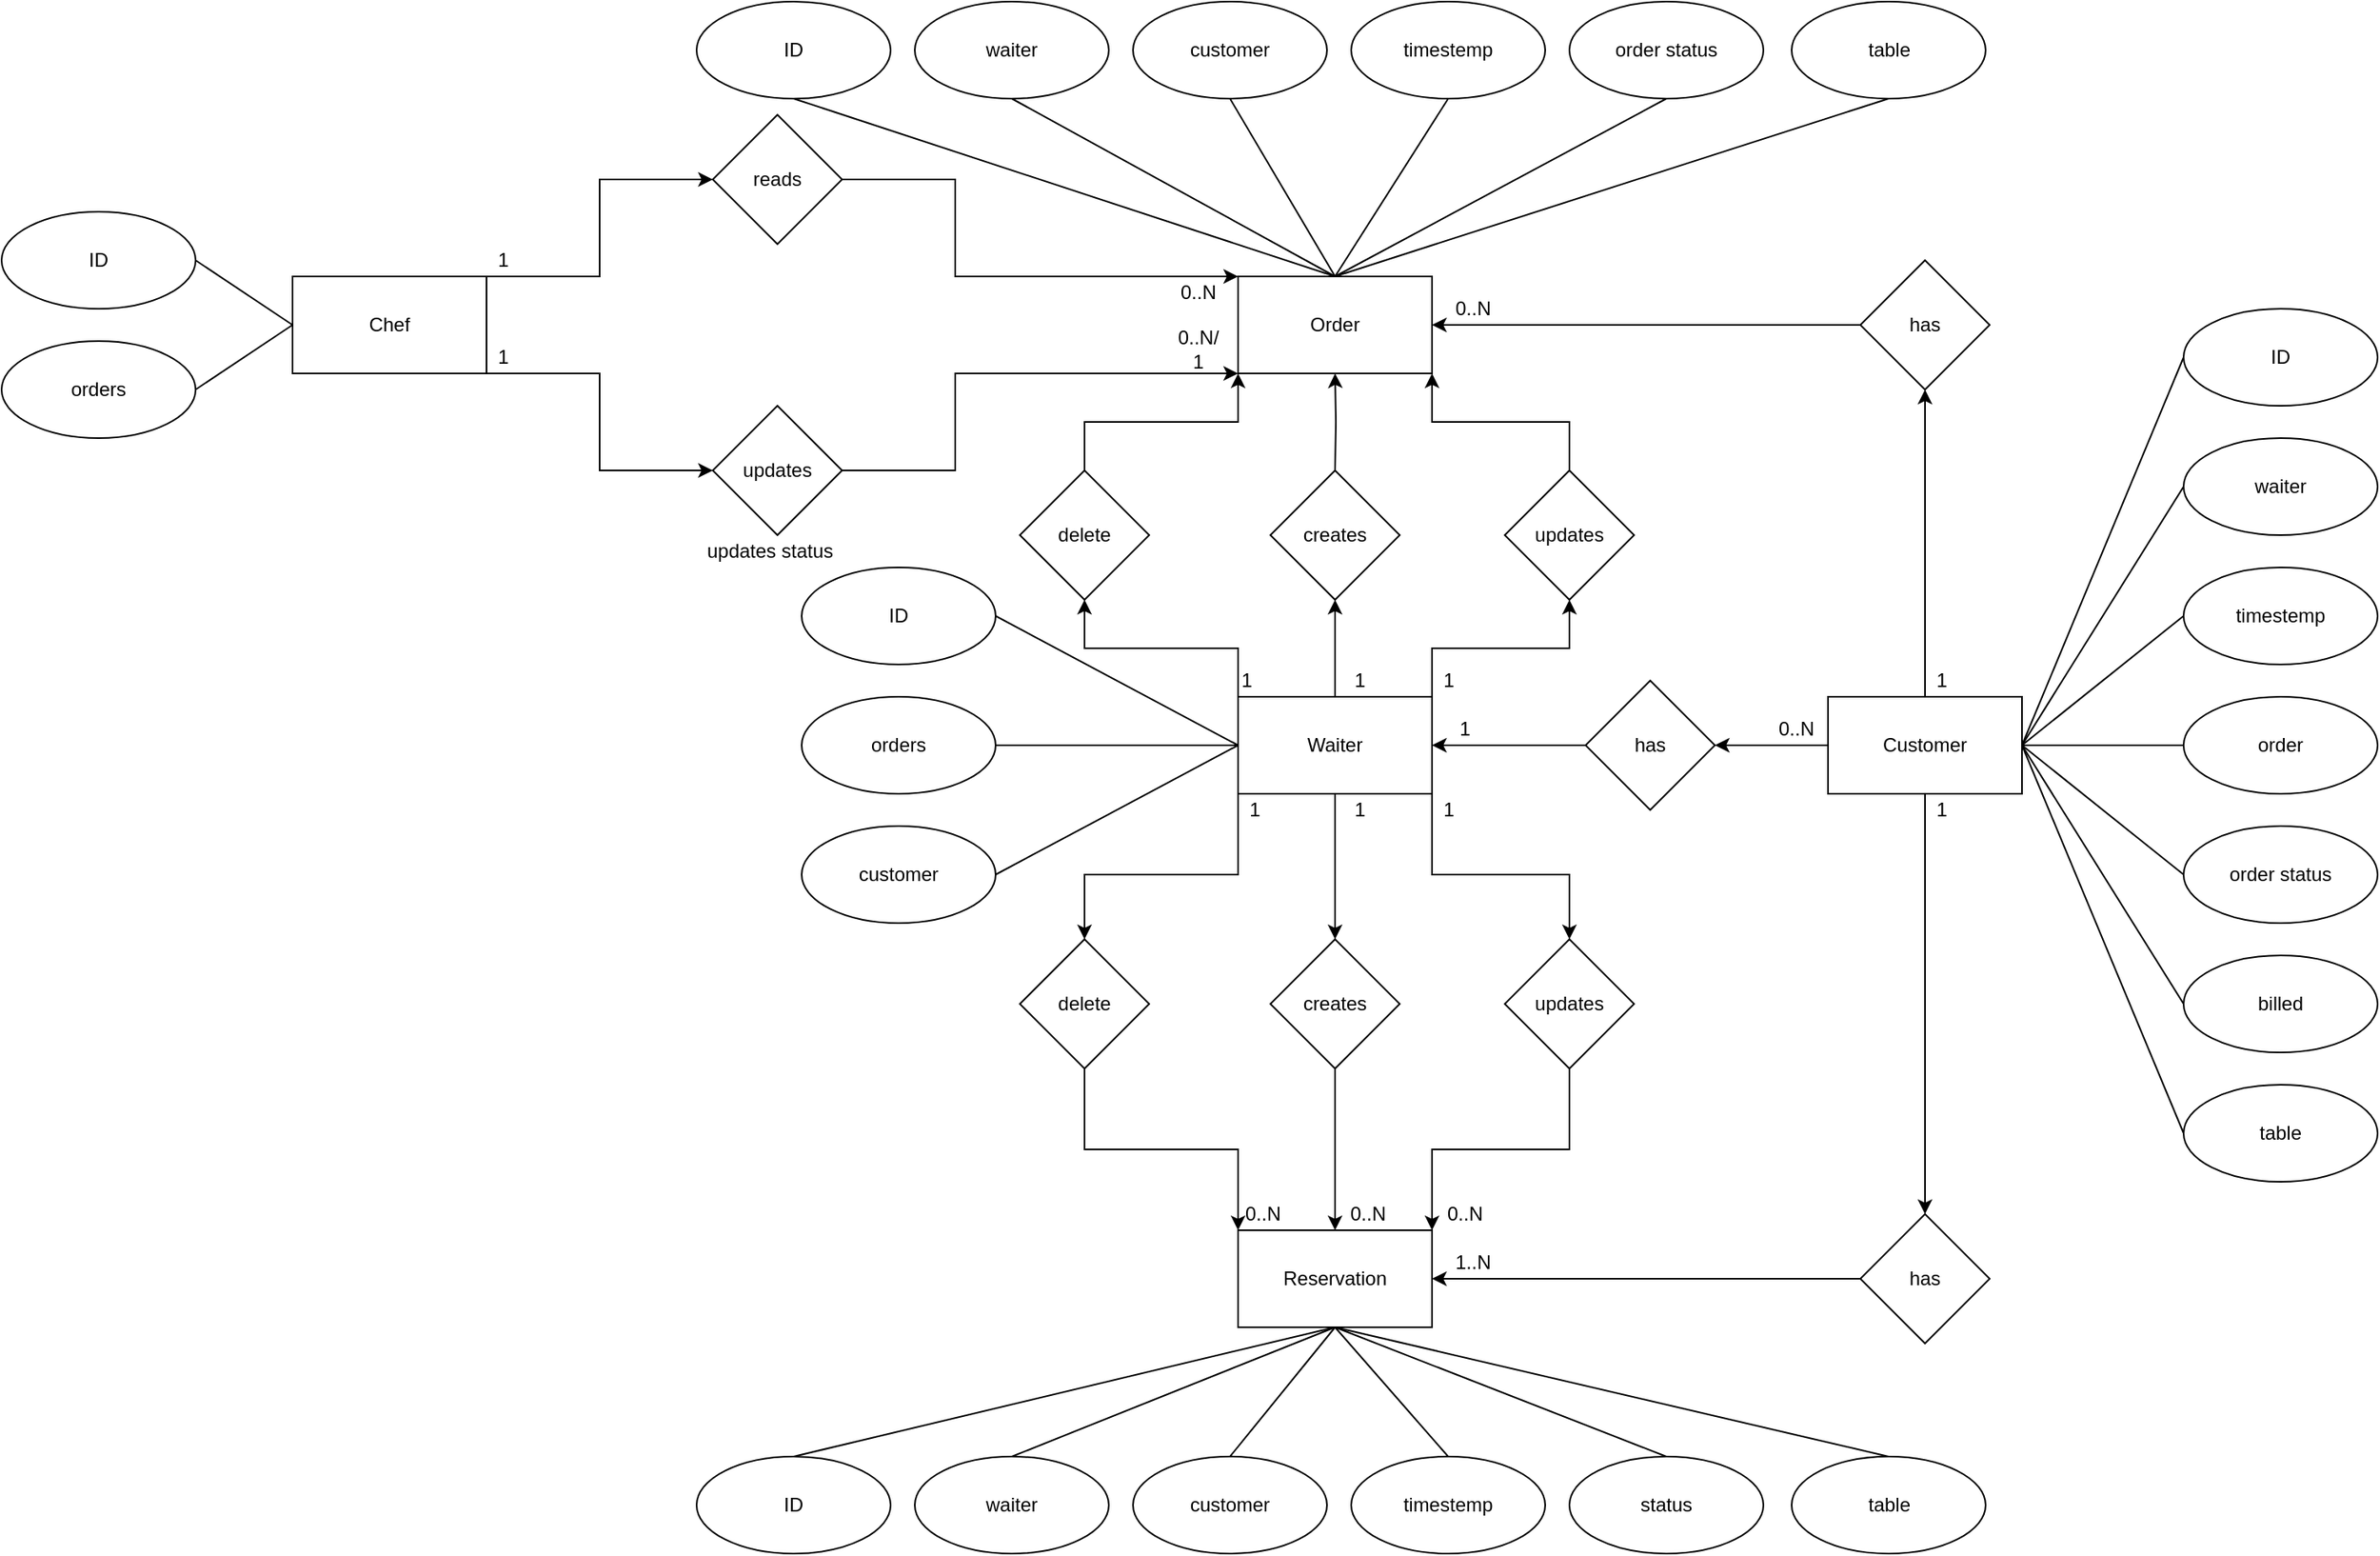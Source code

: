 <mxfile version="19.0.2" type="device"><diagram id="aYu3fjfGf8i7AcQ-88a6" name="Seite-1"><mxGraphModel dx="2202" dy="539" grid="1" gridSize="10" guides="1" tooltips="1" connect="1" arrows="1" fold="1" page="1" pageScale="1" pageWidth="1420" pageHeight="2300" math="0" shadow="0"><root><mxCell id="0"/><mxCell id="1" parent="0"/><mxCell id="UK89lMECK4TDQQyGiH43-1" value="" style="edgeStyle=orthogonalEdgeStyle;rounded=0;orthogonalLoop=1;jettySize=auto;html=1;" edge="1" parent="1" source="UK89lMECK4TDQQyGiH43-4" target="UK89lMECK4TDQQyGiH43-42"><mxGeometry relative="1" as="geometry"><mxPoint x="720" y="1160" as="targetPoint"/></mxGeometry></mxCell><mxCell id="UK89lMECK4TDQQyGiH43-2" value="" style="edgeStyle=orthogonalEdgeStyle;rounded=0;orthogonalLoop=1;jettySize=auto;html=1;" edge="1" parent="1" source="UK89lMECK4TDQQyGiH43-4" target="UK89lMECK4TDQQyGiH43-30"><mxGeometry relative="1" as="geometry"/></mxCell><mxCell id="UK89lMECK4TDQQyGiH43-3" value="" style="edgeStyle=orthogonalEdgeStyle;rounded=0;orthogonalLoop=1;jettySize=auto;html=1;" edge="1" parent="1" source="UK89lMECK4TDQQyGiH43-4" target="UK89lMECK4TDQQyGiH43-71"><mxGeometry relative="1" as="geometry"/></mxCell><mxCell id="UK89lMECK4TDQQyGiH43-4" value="Customer" style="rounded=0;whiteSpace=wrap;html=1;" vertex="1" parent="1"><mxGeometry x="660" y="1190" width="120" height="60" as="geometry"/></mxCell><mxCell id="UK89lMECK4TDQQyGiH43-5" value="" style="edgeStyle=orthogonalEdgeStyle;rounded=0;orthogonalLoop=1;jettySize=auto;html=1;" edge="1" parent="1" source="UK89lMECK4TDQQyGiH43-11"><mxGeometry relative="1" as="geometry"><mxPoint x="355" y="1130.0" as="targetPoint"/></mxGeometry></mxCell><mxCell id="UK89lMECK4TDQQyGiH43-6" style="edgeStyle=orthogonalEdgeStyle;rounded=0;orthogonalLoop=1;jettySize=auto;html=1;entryX=0.5;entryY=0;entryDx=0;entryDy=0;exitX=0;exitY=1;exitDx=0;exitDy=0;" edge="1" parent="1" source="UK89lMECK4TDQQyGiH43-11" target="UK89lMECK4TDQQyGiH43-34"><mxGeometry relative="1" as="geometry"><mxPoint x="290" y="1250" as="sourcePoint"/><Array as="points"><mxPoint x="295" y="1300"/><mxPoint x="200" y="1300"/></Array></mxGeometry></mxCell><mxCell id="UK89lMECK4TDQQyGiH43-7" style="edgeStyle=orthogonalEdgeStyle;rounded=0;orthogonalLoop=1;jettySize=auto;html=1;entryX=0.5;entryY=0;entryDx=0;entryDy=0;" edge="1" parent="1" source="UK89lMECK4TDQQyGiH43-11" target="UK89lMECK4TDQQyGiH43-25"><mxGeometry relative="1" as="geometry"/></mxCell><mxCell id="UK89lMECK4TDQQyGiH43-8" style="edgeStyle=orthogonalEdgeStyle;rounded=0;orthogonalLoop=1;jettySize=auto;html=1;entryX=0.5;entryY=0;entryDx=0;entryDy=0;exitX=1;exitY=1;exitDx=0;exitDy=0;" edge="1" parent="1" source="UK89lMECK4TDQQyGiH43-11" target="UK89lMECK4TDQQyGiH43-37"><mxGeometry relative="1" as="geometry"><Array as="points"><mxPoint x="415" y="1300"/><mxPoint x="500" y="1300"/></Array></mxGeometry></mxCell><mxCell id="UK89lMECK4TDQQyGiH43-9" style="edgeStyle=orthogonalEdgeStyle;rounded=0;orthogonalLoop=1;jettySize=auto;html=1;exitX=1;exitY=0;exitDx=0;exitDy=0;entryX=0.5;entryY=1;entryDx=0;entryDy=0;" edge="1" parent="1" source="UK89lMECK4TDQQyGiH43-11" target="UK89lMECK4TDQQyGiH43-47"><mxGeometry relative="1" as="geometry"/></mxCell><mxCell id="UK89lMECK4TDQQyGiH43-10" style="edgeStyle=orthogonalEdgeStyle;rounded=0;orthogonalLoop=1;jettySize=auto;html=1;exitX=0;exitY=0;exitDx=0;exitDy=0;entryX=0.5;entryY=1;entryDx=0;entryDy=0;" edge="1" parent="1" source="UK89lMECK4TDQQyGiH43-11" target="UK89lMECK4TDQQyGiH43-45"><mxGeometry relative="1" as="geometry"/></mxCell><mxCell id="UK89lMECK4TDQQyGiH43-11" value="Waiter" style="rounded=0;whiteSpace=wrap;html=1;" vertex="1" parent="1"><mxGeometry x="295" y="1190" width="120" height="60" as="geometry"/></mxCell><mxCell id="UK89lMECK4TDQQyGiH43-12" value="" style="edgeStyle=orthogonalEdgeStyle;rounded=0;orthogonalLoop=1;jettySize=auto;html=1;entryX=0;entryY=0.5;entryDx=0;entryDy=0;exitX=1;exitY=0;exitDx=0;exitDy=0;" edge="1" parent="1" source="UK89lMECK4TDQQyGiH43-14" target="UK89lMECK4TDQQyGiH43-18"><mxGeometry relative="1" as="geometry"><Array as="points"><mxPoint x="-100" y="930"/><mxPoint x="-100" y="870"/></Array></mxGeometry></mxCell><mxCell id="UK89lMECK4TDQQyGiH43-13" style="edgeStyle=orthogonalEdgeStyle;rounded=0;orthogonalLoop=1;jettySize=auto;html=1;exitX=1;exitY=1;exitDx=0;exitDy=0;entryX=0;entryY=0.5;entryDx=0;entryDy=0;" edge="1" parent="1" source="UK89lMECK4TDQQyGiH43-14" target="UK89lMECK4TDQQyGiH43-77"><mxGeometry relative="1" as="geometry"><Array as="points"><mxPoint x="-100" y="990"/><mxPoint x="-100" y="1050"/></Array></mxGeometry></mxCell><mxCell id="UK89lMECK4TDQQyGiH43-14" value="Chef" style="rounded=0;whiteSpace=wrap;html=1;" vertex="1" parent="1"><mxGeometry x="-290" y="930" width="120" height="60" as="geometry"/></mxCell><mxCell id="UK89lMECK4TDQQyGiH43-15" value="Order" style="rounded=0;whiteSpace=wrap;html=1;" vertex="1" parent="1"><mxGeometry x="295" y="930" width="120" height="60" as="geometry"/></mxCell><mxCell id="UK89lMECK4TDQQyGiH43-16" value="" style="edgeStyle=orthogonalEdgeStyle;rounded=0;orthogonalLoop=1;jettySize=auto;html=1;" edge="1" parent="1" target="UK89lMECK4TDQQyGiH43-15"><mxGeometry relative="1" as="geometry"><mxPoint x="355" y="1050.0" as="sourcePoint"/></mxGeometry></mxCell><mxCell id="UK89lMECK4TDQQyGiH43-17" value="" style="edgeStyle=orthogonalEdgeStyle;rounded=0;orthogonalLoop=1;jettySize=auto;html=1;entryX=0;entryY=0;entryDx=0;entryDy=0;exitX=1;exitY=0.5;exitDx=0;exitDy=0;" edge="1" parent="1" source="UK89lMECK4TDQQyGiH43-18" target="UK89lMECK4TDQQyGiH43-15"><mxGeometry relative="1" as="geometry"><mxPoint x="240" y="960" as="targetPoint"/><Array as="points"><mxPoint x="120" y="870"/><mxPoint x="120" y="930"/></Array></mxGeometry></mxCell><mxCell id="UK89lMECK4TDQQyGiH43-18" value="reads" style="rhombus;whiteSpace=wrap;html=1;rounded=0;" vertex="1" parent="1"><mxGeometry x="-30" y="830" width="80" height="80" as="geometry"/></mxCell><mxCell id="UK89lMECK4TDQQyGiH43-19" value="1" style="text;html=1;align=center;verticalAlign=middle;resizable=0;points=[];autosize=1;strokeColor=none;fillColor=none;" vertex="1" parent="1"><mxGeometry x="720" y="1170" width="20" height="20" as="geometry"/></mxCell><mxCell id="UK89lMECK4TDQQyGiH43-20" value="0..N" style="text;html=1;align=center;verticalAlign=middle;resizable=0;points=[];autosize=1;strokeColor=none;fillColor=none;" vertex="1" parent="1"><mxGeometry x="420" y="940" width="40" height="20" as="geometry"/></mxCell><mxCell id="UK89lMECK4TDQQyGiH43-21" value="1" style="text;html=1;align=center;verticalAlign=middle;resizable=0;points=[];autosize=1;strokeColor=none;fillColor=none;" vertex="1" parent="1"><mxGeometry x="360" y="1170" width="20" height="20" as="geometry"/></mxCell><mxCell id="UK89lMECK4TDQQyGiH43-22" value="0..N" style="text;html=1;align=center;verticalAlign=middle;resizable=0;points=[];autosize=1;strokeColor=none;fillColor=none;" vertex="1" parent="1"><mxGeometry x="250" y="930" width="40" height="20" as="geometry"/></mxCell><mxCell id="UK89lMECK4TDQQyGiH43-23" value="1" style="text;html=1;align=center;verticalAlign=middle;resizable=0;points=[];autosize=1;strokeColor=none;fillColor=none;" vertex="1" parent="1"><mxGeometry x="-170" y="910" width="20" height="20" as="geometry"/></mxCell><mxCell id="UK89lMECK4TDQQyGiH43-24" style="edgeStyle=orthogonalEdgeStyle;rounded=0;orthogonalLoop=1;jettySize=auto;html=1;entryX=0.5;entryY=0;entryDx=0;entryDy=0;" edge="1" parent="1" source="UK89lMECK4TDQQyGiH43-25" target="UK89lMECK4TDQQyGiH43-26"><mxGeometry relative="1" as="geometry"/></mxCell><mxCell id="UK89lMECK4TDQQyGiH43-25" value="creates" style="rhombus;whiteSpace=wrap;html=1;rounded=0;" vertex="1" parent="1"><mxGeometry x="315" y="1340" width="80" height="80" as="geometry"/></mxCell><mxCell id="UK89lMECK4TDQQyGiH43-26" value="Reservation" style="whiteSpace=wrap;html=1;rounded=0;" vertex="1" parent="1"><mxGeometry x="295" y="1520" width="120" height="60" as="geometry"/></mxCell><mxCell id="UK89lMECK4TDQQyGiH43-27" value="0..N" style="text;html=1;align=center;verticalAlign=middle;resizable=0;points=[];autosize=1;strokeColor=none;fillColor=none;" vertex="1" parent="1"><mxGeometry x="355" y="1500" width="40" height="20" as="geometry"/></mxCell><mxCell id="UK89lMECK4TDQQyGiH43-28" value="1" style="text;html=1;align=center;verticalAlign=middle;resizable=0;points=[];autosize=1;strokeColor=none;fillColor=none;" vertex="1" parent="1"><mxGeometry x="415" y="1250" width="20" height="20" as="geometry"/></mxCell><mxCell id="UK89lMECK4TDQQyGiH43-29" style="edgeStyle=orthogonalEdgeStyle;rounded=0;orthogonalLoop=1;jettySize=auto;html=1;entryX=1;entryY=0.5;entryDx=0;entryDy=0;" edge="1" parent="1" source="UK89lMECK4TDQQyGiH43-30" target="UK89lMECK4TDQQyGiH43-26"><mxGeometry relative="1" as="geometry"><Array as="points"><mxPoint x="720" y="1550"/></Array></mxGeometry></mxCell><mxCell id="UK89lMECK4TDQQyGiH43-30" value="has" style="rhombus;whiteSpace=wrap;html=1;rounded=0;" vertex="1" parent="1"><mxGeometry x="680" y="1510" width="80" height="80" as="geometry"/></mxCell><mxCell id="UK89lMECK4TDQQyGiH43-31" value="1..N" style="text;html=1;align=center;verticalAlign=middle;resizable=0;points=[];autosize=1;strokeColor=none;fillColor=none;" vertex="1" parent="1"><mxGeometry x="420" y="1530" width="40" height="20" as="geometry"/></mxCell><mxCell id="UK89lMECK4TDQQyGiH43-32" value="1" style="text;html=1;align=center;verticalAlign=middle;resizable=0;points=[];autosize=1;strokeColor=none;fillColor=none;" vertex="1" parent="1"><mxGeometry x="720" y="1250" width="20" height="20" as="geometry"/></mxCell><mxCell id="UK89lMECK4TDQQyGiH43-33" style="edgeStyle=orthogonalEdgeStyle;rounded=0;orthogonalLoop=1;jettySize=auto;html=1;entryX=0;entryY=0;entryDx=0;entryDy=0;" edge="1" parent="1" source="UK89lMECK4TDQQyGiH43-34" target="UK89lMECK4TDQQyGiH43-26"><mxGeometry relative="1" as="geometry"><mxPoint x="200" y="1480" as="targetPoint"/><Array as="points"><mxPoint x="200" y="1470"/><mxPoint x="295" y="1470"/></Array></mxGeometry></mxCell><mxCell id="UK89lMECK4TDQQyGiH43-34" value="delete" style="rhombus;whiteSpace=wrap;html=1;rounded=0;" vertex="1" parent="1"><mxGeometry x="160" y="1340" width="80" height="80" as="geometry"/></mxCell><mxCell id="UK89lMECK4TDQQyGiH43-35" value="1" style="text;html=1;align=center;verticalAlign=middle;resizable=0;points=[];autosize=1;strokeColor=none;fillColor=none;" vertex="1" parent="1"><mxGeometry x="360" y="1250" width="20" height="20" as="geometry"/></mxCell><mxCell id="UK89lMECK4TDQQyGiH43-36" value="0..N" style="text;html=1;align=center;verticalAlign=middle;resizable=0;points=[];autosize=1;strokeColor=none;fillColor=none;" vertex="1" parent="1"><mxGeometry x="290" y="1500" width="40" height="20" as="geometry"/></mxCell><mxCell id="UK89lMECK4TDQQyGiH43-37" value="updates" style="rhombus;whiteSpace=wrap;html=1;rounded=0;" vertex="1" parent="1"><mxGeometry x="460" y="1340" width="80" height="80" as="geometry"/></mxCell><mxCell id="UK89lMECK4TDQQyGiH43-38" style="edgeStyle=orthogonalEdgeStyle;rounded=0;orthogonalLoop=1;jettySize=auto;html=1;exitX=0.5;exitY=1;exitDx=0;exitDy=0;entryX=1;entryY=0;entryDx=0;entryDy=0;" edge="1" parent="1" source="UK89lMECK4TDQQyGiH43-37" target="UK89lMECK4TDQQyGiH43-26"><mxGeometry relative="1" as="geometry"/></mxCell><mxCell id="UK89lMECK4TDQQyGiH43-39" value="1" style="text;html=1;align=center;verticalAlign=middle;resizable=0;points=[];autosize=1;strokeColor=none;fillColor=none;" vertex="1" parent="1"><mxGeometry x="295" y="1250" width="20" height="20" as="geometry"/></mxCell><mxCell id="UK89lMECK4TDQQyGiH43-40" value="0..N" style="text;html=1;align=center;verticalAlign=middle;resizable=0;points=[];autosize=1;strokeColor=none;fillColor=none;" vertex="1" parent="1"><mxGeometry x="415" y="1500" width="40" height="20" as="geometry"/></mxCell><mxCell id="UK89lMECK4TDQQyGiH43-41" style="edgeStyle=orthogonalEdgeStyle;rounded=0;orthogonalLoop=1;jettySize=auto;html=1;entryX=1;entryY=0.5;entryDx=0;entryDy=0;" edge="1" parent="1" source="UK89lMECK4TDQQyGiH43-42" target="UK89lMECK4TDQQyGiH43-15"><mxGeometry relative="1" as="geometry"/></mxCell><mxCell id="UK89lMECK4TDQQyGiH43-42" value="has" style="rhombus;whiteSpace=wrap;html=1;rounded=0;" vertex="1" parent="1"><mxGeometry x="680" y="920" width="80" height="80" as="geometry"/></mxCell><mxCell id="UK89lMECK4TDQQyGiH43-43" value="creates" style="rhombus;whiteSpace=wrap;html=1;rounded=0;" vertex="1" parent="1"><mxGeometry x="315" y="1050" width="80" height="80" as="geometry"/></mxCell><mxCell id="UK89lMECK4TDQQyGiH43-44" style="edgeStyle=orthogonalEdgeStyle;rounded=0;orthogonalLoop=1;jettySize=auto;html=1;entryX=0;entryY=1;entryDx=0;entryDy=0;exitX=0.5;exitY=0;exitDx=0;exitDy=0;" edge="1" parent="1" source="UK89lMECK4TDQQyGiH43-45" target="UK89lMECK4TDQQyGiH43-15"><mxGeometry relative="1" as="geometry"/></mxCell><mxCell id="UK89lMECK4TDQQyGiH43-45" value="delete" style="rhombus;whiteSpace=wrap;html=1;rounded=0;" vertex="1" parent="1"><mxGeometry x="160" y="1050" width="80" height="80" as="geometry"/></mxCell><mxCell id="UK89lMECK4TDQQyGiH43-46" style="edgeStyle=orthogonalEdgeStyle;rounded=0;orthogonalLoop=1;jettySize=auto;html=1;entryX=1;entryY=1;entryDx=0;entryDy=0;exitX=0.5;exitY=0;exitDx=0;exitDy=0;" edge="1" parent="1" source="UK89lMECK4TDQQyGiH43-47" target="UK89lMECK4TDQQyGiH43-15"><mxGeometry relative="1" as="geometry"/></mxCell><mxCell id="UK89lMECK4TDQQyGiH43-47" value="updates" style="rhombus;whiteSpace=wrap;html=1;rounded=0;" vertex="1" parent="1"><mxGeometry x="460" y="1050" width="80" height="80" as="geometry"/></mxCell><mxCell id="UK89lMECK4TDQQyGiH43-48" value="1" style="text;html=1;align=center;verticalAlign=middle;resizable=0;points=[];autosize=1;strokeColor=none;fillColor=none;" vertex="1" parent="1"><mxGeometry x="290" y="1170" width="20" height="20" as="geometry"/></mxCell><mxCell id="UK89lMECK4TDQQyGiH43-49" value="1" style="text;html=1;align=center;verticalAlign=middle;resizable=0;points=[];autosize=1;strokeColor=none;fillColor=none;" vertex="1" parent="1"><mxGeometry x="415" y="1170" width="20" height="20" as="geometry"/></mxCell><mxCell id="UK89lMECK4TDQQyGiH43-50" value="waiter" style="ellipse;whiteSpace=wrap;html=1;rounded=0;" vertex="1" parent="1"><mxGeometry x="95" y="760" width="120" height="60" as="geometry"/></mxCell><mxCell id="UK89lMECK4TDQQyGiH43-51" value="customer" style="ellipse;whiteSpace=wrap;html=1;rounded=0;" vertex="1" parent="1"><mxGeometry x="230" y="760" width="120" height="60" as="geometry"/></mxCell><mxCell id="UK89lMECK4TDQQyGiH43-52" value="ID" style="ellipse;whiteSpace=wrap;html=1;rounded=0;" vertex="1" parent="1"><mxGeometry x="-40" y="760" width="120" height="60" as="geometry"/></mxCell><mxCell id="UK89lMECK4TDQQyGiH43-53" value="timestemp" style="ellipse;whiteSpace=wrap;html=1;rounded=0;" vertex="1" parent="1"><mxGeometry x="365" y="760" width="120" height="60" as="geometry"/></mxCell><mxCell id="UK89lMECK4TDQQyGiH43-54" value="order status" style="ellipse;whiteSpace=wrap;html=1;rounded=0;" vertex="1" parent="1"><mxGeometry x="500" y="760" width="120" height="60" as="geometry"/></mxCell><mxCell id="UK89lMECK4TDQQyGiH43-55" value="" style="endArrow=none;html=1;rounded=0;entryX=0.5;entryY=1;entryDx=0;entryDy=0;" edge="1" parent="1" target="UK89lMECK4TDQQyGiH43-53"><mxGeometry width="50" height="50" relative="1" as="geometry"><mxPoint x="355" y="930" as="sourcePoint"/><mxPoint x="405" y="880" as="targetPoint"/></mxGeometry></mxCell><mxCell id="UK89lMECK4TDQQyGiH43-56" value="" style="endArrow=none;html=1;rounded=0;entryX=0.5;entryY=1;entryDx=0;entryDy=0;" edge="1" parent="1" target="UK89lMECK4TDQQyGiH43-50"><mxGeometry width="50" height="50" relative="1" as="geometry"><mxPoint x="355" y="930" as="sourcePoint"/><mxPoint x="240" y="850" as="targetPoint"/></mxGeometry></mxCell><mxCell id="UK89lMECK4TDQQyGiH43-57" value="" style="endArrow=none;html=1;rounded=0;entryX=0.5;entryY=1;entryDx=0;entryDy=0;" edge="1" parent="1" target="UK89lMECK4TDQQyGiH43-52"><mxGeometry width="50" height="50" relative="1" as="geometry"><mxPoint x="355" y="930" as="sourcePoint"/><mxPoint x="405" y="880" as="targetPoint"/></mxGeometry></mxCell><mxCell id="UK89lMECK4TDQQyGiH43-58" value="" style="endArrow=none;html=1;rounded=0;entryX=0.5;entryY=1;entryDx=0;entryDy=0;" edge="1" parent="1" target="UK89lMECK4TDQQyGiH43-54"><mxGeometry width="50" height="50" relative="1" as="geometry"><mxPoint x="355" y="930" as="sourcePoint"/><mxPoint x="405" y="880" as="targetPoint"/></mxGeometry></mxCell><mxCell id="UK89lMECK4TDQQyGiH43-59" value="" style="endArrow=none;html=1;rounded=0;entryX=0.5;entryY=1;entryDx=0;entryDy=0;" edge="1" parent="1" target="UK89lMECK4TDQQyGiH43-51"><mxGeometry width="50" height="50" relative="1" as="geometry"><mxPoint x="355" y="930" as="sourcePoint"/><mxPoint x="405" y="880" as="targetPoint"/></mxGeometry></mxCell><mxCell id="UK89lMECK4TDQQyGiH43-60" value="waiter" style="ellipse;whiteSpace=wrap;html=1;rounded=0;" vertex="1" parent="1"><mxGeometry x="95" y="1660" width="120" height="60" as="geometry"/></mxCell><mxCell id="UK89lMECK4TDQQyGiH43-61" value="customer" style="ellipse;whiteSpace=wrap;html=1;rounded=0;" vertex="1" parent="1"><mxGeometry x="230" y="1660" width="120" height="60" as="geometry"/></mxCell><mxCell id="UK89lMECK4TDQQyGiH43-62" value="ID" style="ellipse;whiteSpace=wrap;html=1;rounded=0;" vertex="1" parent="1"><mxGeometry x="-40" y="1660" width="120" height="60" as="geometry"/></mxCell><mxCell id="UK89lMECK4TDQQyGiH43-63" value="timestemp" style="ellipse;whiteSpace=wrap;html=1;rounded=0;" vertex="1" parent="1"><mxGeometry x="365" y="1660" width="120" height="60" as="geometry"/></mxCell><mxCell id="UK89lMECK4TDQQyGiH43-64" value="status" style="ellipse;whiteSpace=wrap;html=1;rounded=0;" vertex="1" parent="1"><mxGeometry x="500" y="1660" width="120" height="60" as="geometry"/></mxCell><mxCell id="UK89lMECK4TDQQyGiH43-65" value="" style="endArrow=none;html=1;rounded=0;entryX=0.5;entryY=1;entryDx=0;entryDy=0;exitX=0.5;exitY=0;exitDx=0;exitDy=0;" edge="1" parent="1" source="UK89lMECK4TDQQyGiH43-101" target="UK89lMECK4TDQQyGiH43-26"><mxGeometry width="50" height="50" relative="1" as="geometry"><mxPoint x="625" y="1660" as="sourcePoint"/><mxPoint x="675" y="1610" as="targetPoint"/></mxGeometry></mxCell><mxCell id="UK89lMECK4TDQQyGiH43-66" value="" style="endArrow=none;html=1;rounded=0;entryX=0.5;entryY=1;entryDx=0;entryDy=0;exitX=0.5;exitY=0;exitDx=0;exitDy=0;" edge="1" parent="1" source="UK89lMECK4TDQQyGiH43-64" target="UK89lMECK4TDQQyGiH43-26"><mxGeometry width="50" height="50" relative="1" as="geometry"><mxPoint x="490" y="1660" as="sourcePoint"/><mxPoint x="540" y="1610" as="targetPoint"/></mxGeometry></mxCell><mxCell id="UK89lMECK4TDQQyGiH43-67" value="" style="endArrow=none;html=1;rounded=0;entryX=0.5;entryY=1;entryDx=0;entryDy=0;exitX=0.5;exitY=0;exitDx=0;exitDy=0;" edge="1" parent="1" source="UK89lMECK4TDQQyGiH43-62" target="UK89lMECK4TDQQyGiH43-26"><mxGeometry width="50" height="50" relative="1" as="geometry"><mxPoint x="80" y="1660" as="sourcePoint"/><mxPoint x="130" y="1610" as="targetPoint"/></mxGeometry></mxCell><mxCell id="UK89lMECK4TDQQyGiH43-68" value="" style="endArrow=none;html=1;rounded=0;entryX=0.5;entryY=1;entryDx=0;entryDy=0;exitX=0.5;exitY=0;exitDx=0;exitDy=0;" edge="1" parent="1" source="UK89lMECK4TDQQyGiH43-60" target="UK89lMECK4TDQQyGiH43-26"><mxGeometry width="50" height="50" relative="1" as="geometry"><mxPoint x="220" y="1660" as="sourcePoint"/><mxPoint x="360" y="1580" as="targetPoint"/></mxGeometry></mxCell><mxCell id="UK89lMECK4TDQQyGiH43-69" value="" style="endArrow=none;html=1;rounded=0;entryX=0.5;entryY=1;entryDx=0;entryDy=0;exitX=0.5;exitY=0;exitDx=0;exitDy=0;" edge="1" parent="1" source="UK89lMECK4TDQQyGiH43-63" target="UK89lMECK4TDQQyGiH43-26"><mxGeometry width="50" height="50" relative="1" as="geometry"><mxPoint x="355" y="1660" as="sourcePoint"/><mxPoint x="405" y="1610" as="targetPoint"/></mxGeometry></mxCell><mxCell id="UK89lMECK4TDQQyGiH43-70" value="" style="edgeStyle=orthogonalEdgeStyle;rounded=0;orthogonalLoop=1;jettySize=auto;html=1;entryX=1;entryY=0.5;entryDx=0;entryDy=0;" edge="1" parent="1" source="UK89lMECK4TDQQyGiH43-71" target="UK89lMECK4TDQQyGiH43-11"><mxGeometry relative="1" as="geometry"/></mxCell><mxCell id="UK89lMECK4TDQQyGiH43-71" value="has" style="rhombus;whiteSpace=wrap;html=1;rounded=0;" vertex="1" parent="1"><mxGeometry x="510" y="1180" width="80" height="80" as="geometry"/></mxCell><mxCell id="UK89lMECK4TDQQyGiH43-72" value="1" style="text;html=1;align=center;verticalAlign=middle;resizable=0;points=[];autosize=1;strokeColor=none;fillColor=none;" vertex="1" parent="1"><mxGeometry x="425" y="1200" width="20" height="20" as="geometry"/></mxCell><mxCell id="UK89lMECK4TDQQyGiH43-73" value="0..N" style="text;html=1;align=center;verticalAlign=middle;resizable=0;points=[];autosize=1;strokeColor=none;fillColor=none;" vertex="1" parent="1"><mxGeometry x="620" y="1200" width="40" height="20" as="geometry"/></mxCell><mxCell id="UK89lMECK4TDQQyGiH43-74" value="ID" style="ellipse;whiteSpace=wrap;html=1;rounded=0;" vertex="1" parent="1"><mxGeometry x="880" y="950" width="120" height="60" as="geometry"/></mxCell><mxCell id="UK89lMECK4TDQQyGiH43-75" value="waiter" style="ellipse;whiteSpace=wrap;html=1;rounded=0;" vertex="1" parent="1"><mxGeometry x="880" y="1030" width="120" height="60" as="geometry"/></mxCell><mxCell id="UK89lMECK4TDQQyGiH43-76" style="edgeStyle=orthogonalEdgeStyle;rounded=0;orthogonalLoop=1;jettySize=auto;html=1;entryX=0;entryY=1;entryDx=0;entryDy=0;exitX=1;exitY=0.5;exitDx=0;exitDy=0;" edge="1" parent="1" source="UK89lMECK4TDQQyGiH43-77" target="UK89lMECK4TDQQyGiH43-15"><mxGeometry relative="1" as="geometry"><mxPoint x="150" y="975" as="targetPoint"/><Array as="points"><mxPoint x="120" y="1050"/><mxPoint x="120" y="990"/></Array></mxGeometry></mxCell><mxCell id="UK89lMECK4TDQQyGiH43-77" value="updates" style="rhombus;whiteSpace=wrap;html=1;rounded=0;" vertex="1" parent="1"><mxGeometry x="-30" y="1010" width="80" height="80" as="geometry"/></mxCell><mxCell id="UK89lMECK4TDQQyGiH43-78" value="1" style="text;html=1;align=center;verticalAlign=middle;resizable=0;points=[];autosize=1;strokeColor=none;fillColor=none;" vertex="1" parent="1"><mxGeometry x="-170" y="970" width="20" height="20" as="geometry"/></mxCell><mxCell id="UK89lMECK4TDQQyGiH43-79" value="0..N/&lt;br&gt;1" style="text;html=1;align=center;verticalAlign=middle;resizable=0;points=[];autosize=1;strokeColor=none;fillColor=none;" vertex="1" parent="1"><mxGeometry x="250" y="960" width="40" height="30" as="geometry"/></mxCell><mxCell id="UK89lMECK4TDQQyGiH43-80" value="updates status" style="text;html=1;align=center;verticalAlign=middle;resizable=0;points=[];autosize=1;strokeColor=none;fillColor=none;" vertex="1" parent="1"><mxGeometry x="-40" y="1090" width="90" height="20" as="geometry"/></mxCell><mxCell id="UK89lMECK4TDQQyGiH43-81" value="timestemp" style="ellipse;whiteSpace=wrap;html=1;rounded=0;" vertex="1" parent="1"><mxGeometry x="880" y="1110" width="120" height="60" as="geometry"/></mxCell><mxCell id="UK89lMECK4TDQQyGiH43-82" value="billed" style="ellipse;whiteSpace=wrap;html=1;rounded=0;" vertex="1" parent="1"><mxGeometry x="880" y="1350" width="120" height="60" as="geometry"/></mxCell><mxCell id="UK89lMECK4TDQQyGiH43-83" value="order" style="ellipse;whiteSpace=wrap;html=1;rounded=0;" vertex="1" parent="1"><mxGeometry x="880" y="1190" width="120" height="60" as="geometry"/></mxCell><mxCell id="UK89lMECK4TDQQyGiH43-84" value="order status" style="ellipse;whiteSpace=wrap;html=1;rounded=0;" vertex="1" parent="1"><mxGeometry x="880" y="1270" width="120" height="60" as="geometry"/></mxCell><mxCell id="UK89lMECK4TDQQyGiH43-85" value="" style="endArrow=none;html=1;rounded=0;entryX=0;entryY=0.5;entryDx=0;entryDy=0;" edge="1" parent="1" target="UK89lMECK4TDQQyGiH43-84"><mxGeometry width="50" height="50" relative="1" as="geometry"><mxPoint x="780" y="1220.0" as="sourcePoint"/><mxPoint x="830" y="1170" as="targetPoint"/></mxGeometry></mxCell><mxCell id="UK89lMECK4TDQQyGiH43-86" value="" style="endArrow=none;html=1;rounded=0;entryX=0;entryY=0.5;entryDx=0;entryDy=0;" edge="1" parent="1" target="UK89lMECK4TDQQyGiH43-74"><mxGeometry width="50" height="50" relative="1" as="geometry"><mxPoint x="780" y="1220.0" as="sourcePoint"/><mxPoint x="830" y="1170" as="targetPoint"/></mxGeometry></mxCell><mxCell id="UK89lMECK4TDQQyGiH43-87" value="" style="endArrow=none;html=1;rounded=0;entryX=0;entryY=0.5;entryDx=0;entryDy=0;" edge="1" parent="1" target="UK89lMECK4TDQQyGiH43-75"><mxGeometry width="50" height="50" relative="1" as="geometry"><mxPoint x="780" y="1220.0" as="sourcePoint"/><mxPoint x="830" y="1170" as="targetPoint"/></mxGeometry></mxCell><mxCell id="UK89lMECK4TDQQyGiH43-88" value="" style="endArrow=none;html=1;rounded=0;entryX=0;entryY=0.5;entryDx=0;entryDy=0;" edge="1" parent="1" target="UK89lMECK4TDQQyGiH43-81"><mxGeometry width="50" height="50" relative="1" as="geometry"><mxPoint x="780" y="1220.0" as="sourcePoint"/><mxPoint x="830" y="1170" as="targetPoint"/></mxGeometry></mxCell><mxCell id="UK89lMECK4TDQQyGiH43-89" value="" style="endArrow=none;html=1;rounded=0;entryX=0;entryY=0.5;entryDx=0;entryDy=0;" edge="1" parent="1" target="UK89lMECK4TDQQyGiH43-83"><mxGeometry width="50" height="50" relative="1" as="geometry"><mxPoint x="780" y="1220.0" as="sourcePoint"/><mxPoint x="830" y="1170" as="targetPoint"/></mxGeometry></mxCell><mxCell id="UK89lMECK4TDQQyGiH43-90" value="" style="endArrow=none;html=1;rounded=0;entryX=0;entryY=0.5;entryDx=0;entryDy=0;" edge="1" parent="1" target="UK89lMECK4TDQQyGiH43-82"><mxGeometry width="50" height="50" relative="1" as="geometry"><mxPoint x="780" y="1220.0" as="sourcePoint"/><mxPoint x="830" y="1170" as="targetPoint"/></mxGeometry></mxCell><mxCell id="UK89lMECK4TDQQyGiH43-91" value="ID" style="ellipse;whiteSpace=wrap;html=1;rounded=0;" vertex="1" parent="1"><mxGeometry x="-470" y="890" width="120" height="60" as="geometry"/></mxCell><mxCell id="UK89lMECK4TDQQyGiH43-92" value="" style="endArrow=none;html=1;rounded=0;entryX=1;entryY=0.5;entryDx=0;entryDy=0;" edge="1" parent="1" target="UK89lMECK4TDQQyGiH43-91"><mxGeometry width="50" height="50" relative="1" as="geometry"><mxPoint x="-290" y="960.0" as="sourcePoint"/><mxPoint x="-240" y="910" as="targetPoint"/></mxGeometry></mxCell><mxCell id="UK89lMECK4TDQQyGiH43-93" value="" style="endArrow=none;html=1;rounded=0;exitX=1;exitY=0.5;exitDx=0;exitDy=0;" edge="1" parent="1" source="UK89lMECK4TDQQyGiH43-94"><mxGeometry width="50" height="50" relative="1" as="geometry"><mxPoint x="-350" y="990" as="sourcePoint"/><mxPoint x="-290" y="960.0" as="targetPoint"/></mxGeometry></mxCell><mxCell id="UK89lMECK4TDQQyGiH43-94" value="orders" style="ellipse;whiteSpace=wrap;html=1;rounded=0;" vertex="1" parent="1"><mxGeometry x="-470" y="970" width="120" height="60" as="geometry"/></mxCell><mxCell id="UK89lMECK4TDQQyGiH43-95" value="ID" style="ellipse;whiteSpace=wrap;html=1;rounded=0;" vertex="1" parent="1"><mxGeometry x="25" y="1110" width="120" height="60" as="geometry"/></mxCell><mxCell id="UK89lMECK4TDQQyGiH43-96" value="" style="endArrow=none;html=1;rounded=0;entryX=1;entryY=0.5;entryDx=0;entryDy=0;exitX=0;exitY=0.5;exitDx=0;exitDy=0;" edge="1" parent="1" source="UK89lMECK4TDQQyGiH43-11" target="UK89lMECK4TDQQyGiH43-95"><mxGeometry width="50" height="50" relative="1" as="geometry"><mxPoint x="290" y="1220" as="sourcePoint"/><mxPoint x="240" y="1180" as="targetPoint"/></mxGeometry></mxCell><mxCell id="UK89lMECK4TDQQyGiH43-97" value="" style="endArrow=none;html=1;rounded=0;exitX=1;exitY=0.5;exitDx=0;exitDy=0;entryX=0;entryY=0.5;entryDx=0;entryDy=0;" edge="1" parent="1" source="UK89lMECK4TDQQyGiH43-98" target="UK89lMECK4TDQQyGiH43-11"><mxGeometry width="50" height="50" relative="1" as="geometry"><mxPoint x="130" y="1260" as="sourcePoint"/><mxPoint x="190" y="1230" as="targetPoint"/></mxGeometry></mxCell><mxCell id="UK89lMECK4TDQQyGiH43-98" value="orders" style="ellipse;whiteSpace=wrap;html=1;rounded=0;" vertex="1" parent="1"><mxGeometry x="25" y="1190" width="120" height="60" as="geometry"/></mxCell><mxCell id="UK89lMECK4TDQQyGiH43-99" value="customer" style="ellipse;whiteSpace=wrap;html=1;rounded=0;" vertex="1" parent="1"><mxGeometry x="25" y="1270" width="120" height="60" as="geometry"/></mxCell><mxCell id="UK89lMECK4TDQQyGiH43-100" value="" style="endArrow=none;html=1;rounded=0;entryX=0;entryY=0.5;entryDx=0;entryDy=0;exitX=1;exitY=0.5;exitDx=0;exitDy=0;" edge="1" parent="1" source="UK89lMECK4TDQQyGiH43-99" target="UK89lMECK4TDQQyGiH43-11"><mxGeometry width="50" height="50" relative="1" as="geometry"><mxPoint x="130" y="1350" as="sourcePoint"/><mxPoint x="180" y="1300" as="targetPoint"/></mxGeometry></mxCell><mxCell id="UK89lMECK4TDQQyGiH43-101" value="table" style="ellipse;whiteSpace=wrap;html=1;rounded=0;" vertex="1" parent="1"><mxGeometry x="637.5" y="1660" width="120" height="60" as="geometry"/></mxCell><mxCell id="UK89lMECK4TDQQyGiH43-102" value="" style="endArrow=none;html=1;rounded=0;entryX=0.5;entryY=0;entryDx=0;entryDy=0;" edge="1" parent="1" target="UK89lMECK4TDQQyGiH43-61"><mxGeometry width="50" height="50" relative="1" as="geometry"><mxPoint x="355" y="1580" as="sourcePoint"/><mxPoint x="325" y="1750" as="targetPoint"/></mxGeometry></mxCell><mxCell id="UK89lMECK4TDQQyGiH43-103" value="table" style="ellipse;whiteSpace=wrap;html=1;rounded=0;" vertex="1" parent="1"><mxGeometry x="880" y="1430" width="120" height="60" as="geometry"/></mxCell><mxCell id="UK89lMECK4TDQQyGiH43-104" value="" style="endArrow=none;html=1;rounded=0;exitX=0;exitY=0.5;exitDx=0;exitDy=0;entryX=1;entryY=0.5;entryDx=0;entryDy=0;" edge="1" parent="1" source="UK89lMECK4TDQQyGiH43-103" target="UK89lMECK4TDQQyGiH43-4"><mxGeometry width="50" height="50" relative="1" as="geometry"><mxPoint x="800" y="1470" as="sourcePoint"/><mxPoint x="850" y="1420" as="targetPoint"/></mxGeometry></mxCell><mxCell id="UK89lMECK4TDQQyGiH43-105" value="table" style="ellipse;whiteSpace=wrap;html=1;rounded=0;" vertex="1" parent="1"><mxGeometry x="637.5" y="760" width="120" height="60" as="geometry"/></mxCell><mxCell id="UK89lMECK4TDQQyGiH43-106" value="" style="endArrow=none;html=1;rounded=0;entryX=0.5;entryY=1;entryDx=0;entryDy=0;exitX=0.5;exitY=0;exitDx=0;exitDy=0;" edge="1" parent="1" source="UK89lMECK4TDQQyGiH43-15" target="UK89lMECK4TDQQyGiH43-105"><mxGeometry width="50" height="50" relative="1" as="geometry"><mxPoint x="575" y="910" as="sourcePoint"/><mxPoint x="625" y="860" as="targetPoint"/></mxGeometry></mxCell></root></mxGraphModel></diagram></mxfile>
